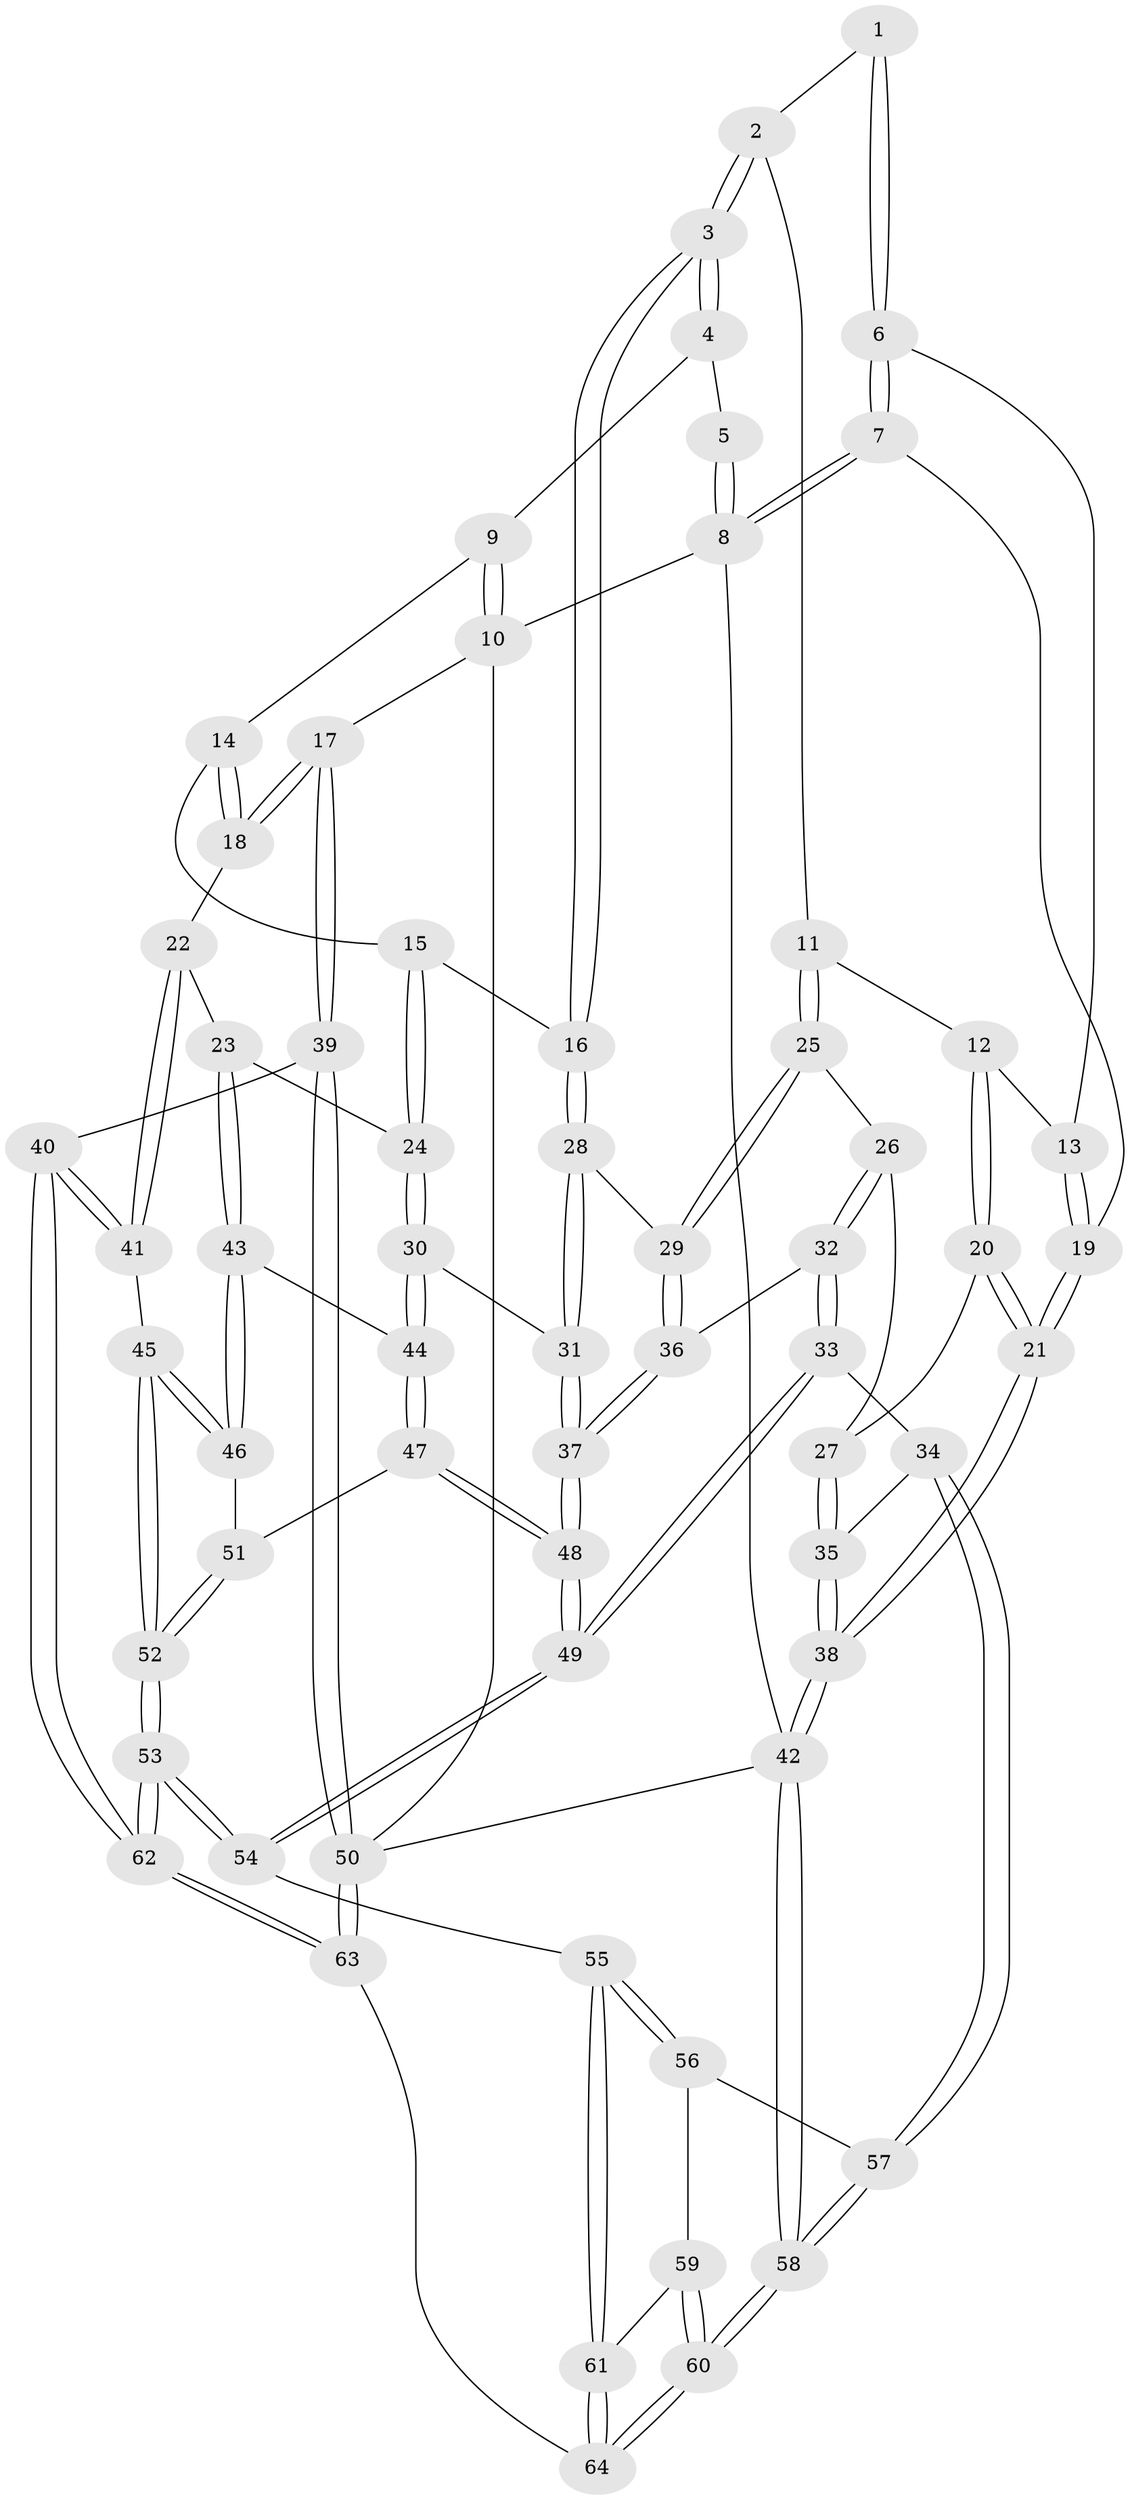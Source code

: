 // coarse degree distribution, {3: 0.15789473684210525, 5: 0.2894736842105263, 8: 0.02631578947368421, 4: 0.4473684210526316, 6: 0.02631578947368421, 7: 0.02631578947368421, 10: 0.02631578947368421}
// Generated by graph-tools (version 1.1) at 2025/06/03/04/25 22:06:41]
// undirected, 64 vertices, 157 edges
graph export_dot {
graph [start="1"]
  node [color=gray90,style=filled];
  1 [pos="+0.20834054122517143+0.04762437815541504"];
  2 [pos="+0.31695074411625607+0.13485481604579644"];
  3 [pos="+0.47180207804506347+0.20482517787890972"];
  4 [pos="+0.5812508668425008+0"];
  5 [pos="+0.14205735872891123+0"];
  6 [pos="+0.16935441759509864+0.17704652098219087"];
  7 [pos="+0+0.022185250322848567"];
  8 [pos="+0+0"];
  9 [pos="+0.9762531975672991+0"];
  10 [pos="+1+0"];
  11 [pos="+0.19559041705397348+0.25683399070476715"];
  12 [pos="+0.18309867927818813+0.24627140761464247"];
  13 [pos="+0.17456433586199602+0.22852246327079384"];
  14 [pos="+0.9198369468168762+0"];
  15 [pos="+0.7095253632166638+0.26184184291778284"];
  16 [pos="+0.47413885171177916+0.26006720354905005"];
  17 [pos="+1+0.4597227811220869"];
  18 [pos="+0.8896320999970259+0.40906805318769146"];
  19 [pos="+0+0.1960736190720271"];
  20 [pos="+0+0.37629348404853147"];
  21 [pos="+0+0.39868866580586815"];
  22 [pos="+0.8745384303957593+0.41638370546293585"];
  23 [pos="+0.8308764162660913+0.43385248136961185"];
  24 [pos="+0.7934019432241403+0.43089377807664886"];
  25 [pos="+0.211506284146735+0.2758623556660257"];
  26 [pos="+0.15821165362979264+0.3993575380888569"];
  27 [pos="+0.15227876256381317+0.3988828876391394"];
  28 [pos="+0.4642188608009884+0.2858941649316066"];
  29 [pos="+0.4069194932335826+0.3259857200603661"];
  30 [pos="+0.701696152618451+0.4746103030064075"];
  31 [pos="+0.5664160585873913+0.4080867264611482"];
  32 [pos="+0.25214780779205004+0.5382802432019071"];
  33 [pos="+0.2334959219883353+0.6393677416669047"];
  34 [pos="+0.08454334940046003+0.7081984278817179"];
  35 [pos="+0+0.6846800031238679"];
  36 [pos="+0.3924084210637488+0.35904044473288643"];
  37 [pos="+0.4888524464485448+0.6076051324834929"];
  38 [pos="+0+0.6634811786229949"];
  39 [pos="+1+0.8314139648225123"];
  40 [pos="+1+0.8047173146858431"];
  41 [pos="+1+0.7944162397731066"];
  42 [pos="+0+1"];
  43 [pos="+0.8589788551452522+0.6412376834364532"];
  44 [pos="+0.6681526815229798+0.5773161517778399"];
  45 [pos="+0.9896993652639376+0.7853692660654485"];
  46 [pos="+0.8983434937684824+0.7405413227824206"];
  47 [pos="+0.6015691746575886+0.6924570470869144"];
  48 [pos="+0.4850518201884977+0.728355895042127"];
  49 [pos="+0.4813593174075437+0.7312574657942862"];
  50 [pos="+1+1"];
  51 [pos="+0.7402048382528118+0.7509408545742446"];
  52 [pos="+0.7119660699352782+0.9576644662381106"];
  53 [pos="+0.663090624050734+1"];
  54 [pos="+0.4811723651966309+0.7691649468406657"];
  55 [pos="+0.3599163317342209+0.9511145139994897"];
  56 [pos="+0.17898732483325558+0.8525147131495325"];
  57 [pos="+0.1028554365987487+0.7560660903586041"];
  58 [pos="+0.0544150251869955+1"];
  59 [pos="+0.19365566699903372+0.9677754275452147"];
  60 [pos="+0.06325181475899296+1"];
  61 [pos="+0.3581675046101283+0.965926640476459"];
  62 [pos="+0.6689615738075945+1"];
  63 [pos="+0.6647666827347092+1"];
  64 [pos="+0.36863677895450186+1"];
  1 -- 2;
  1 -- 6;
  1 -- 6;
  2 -- 3;
  2 -- 3;
  2 -- 11;
  3 -- 4;
  3 -- 4;
  3 -- 16;
  3 -- 16;
  4 -- 5;
  4 -- 9;
  5 -- 8;
  5 -- 8;
  6 -- 7;
  6 -- 7;
  6 -- 13;
  7 -- 8;
  7 -- 8;
  7 -- 19;
  8 -- 10;
  8 -- 42;
  9 -- 10;
  9 -- 10;
  9 -- 14;
  10 -- 17;
  10 -- 50;
  11 -- 12;
  11 -- 25;
  11 -- 25;
  12 -- 13;
  12 -- 20;
  12 -- 20;
  13 -- 19;
  13 -- 19;
  14 -- 15;
  14 -- 18;
  14 -- 18;
  15 -- 16;
  15 -- 24;
  15 -- 24;
  16 -- 28;
  16 -- 28;
  17 -- 18;
  17 -- 18;
  17 -- 39;
  17 -- 39;
  18 -- 22;
  19 -- 21;
  19 -- 21;
  20 -- 21;
  20 -- 21;
  20 -- 27;
  21 -- 38;
  21 -- 38;
  22 -- 23;
  22 -- 41;
  22 -- 41;
  23 -- 24;
  23 -- 43;
  23 -- 43;
  24 -- 30;
  24 -- 30;
  25 -- 26;
  25 -- 29;
  25 -- 29;
  26 -- 27;
  26 -- 32;
  26 -- 32;
  27 -- 35;
  27 -- 35;
  28 -- 29;
  28 -- 31;
  28 -- 31;
  29 -- 36;
  29 -- 36;
  30 -- 31;
  30 -- 44;
  30 -- 44;
  31 -- 37;
  31 -- 37;
  32 -- 33;
  32 -- 33;
  32 -- 36;
  33 -- 34;
  33 -- 49;
  33 -- 49;
  34 -- 35;
  34 -- 57;
  34 -- 57;
  35 -- 38;
  35 -- 38;
  36 -- 37;
  36 -- 37;
  37 -- 48;
  37 -- 48;
  38 -- 42;
  38 -- 42;
  39 -- 40;
  39 -- 50;
  39 -- 50;
  40 -- 41;
  40 -- 41;
  40 -- 62;
  40 -- 62;
  41 -- 45;
  42 -- 58;
  42 -- 58;
  42 -- 50;
  43 -- 44;
  43 -- 46;
  43 -- 46;
  44 -- 47;
  44 -- 47;
  45 -- 46;
  45 -- 46;
  45 -- 52;
  45 -- 52;
  46 -- 51;
  47 -- 48;
  47 -- 48;
  47 -- 51;
  48 -- 49;
  48 -- 49;
  49 -- 54;
  49 -- 54;
  50 -- 63;
  50 -- 63;
  51 -- 52;
  51 -- 52;
  52 -- 53;
  52 -- 53;
  53 -- 54;
  53 -- 54;
  53 -- 62;
  53 -- 62;
  54 -- 55;
  55 -- 56;
  55 -- 56;
  55 -- 61;
  55 -- 61;
  56 -- 57;
  56 -- 59;
  57 -- 58;
  57 -- 58;
  58 -- 60;
  58 -- 60;
  59 -- 60;
  59 -- 60;
  59 -- 61;
  60 -- 64;
  60 -- 64;
  61 -- 64;
  61 -- 64;
  62 -- 63;
  62 -- 63;
  63 -- 64;
}
